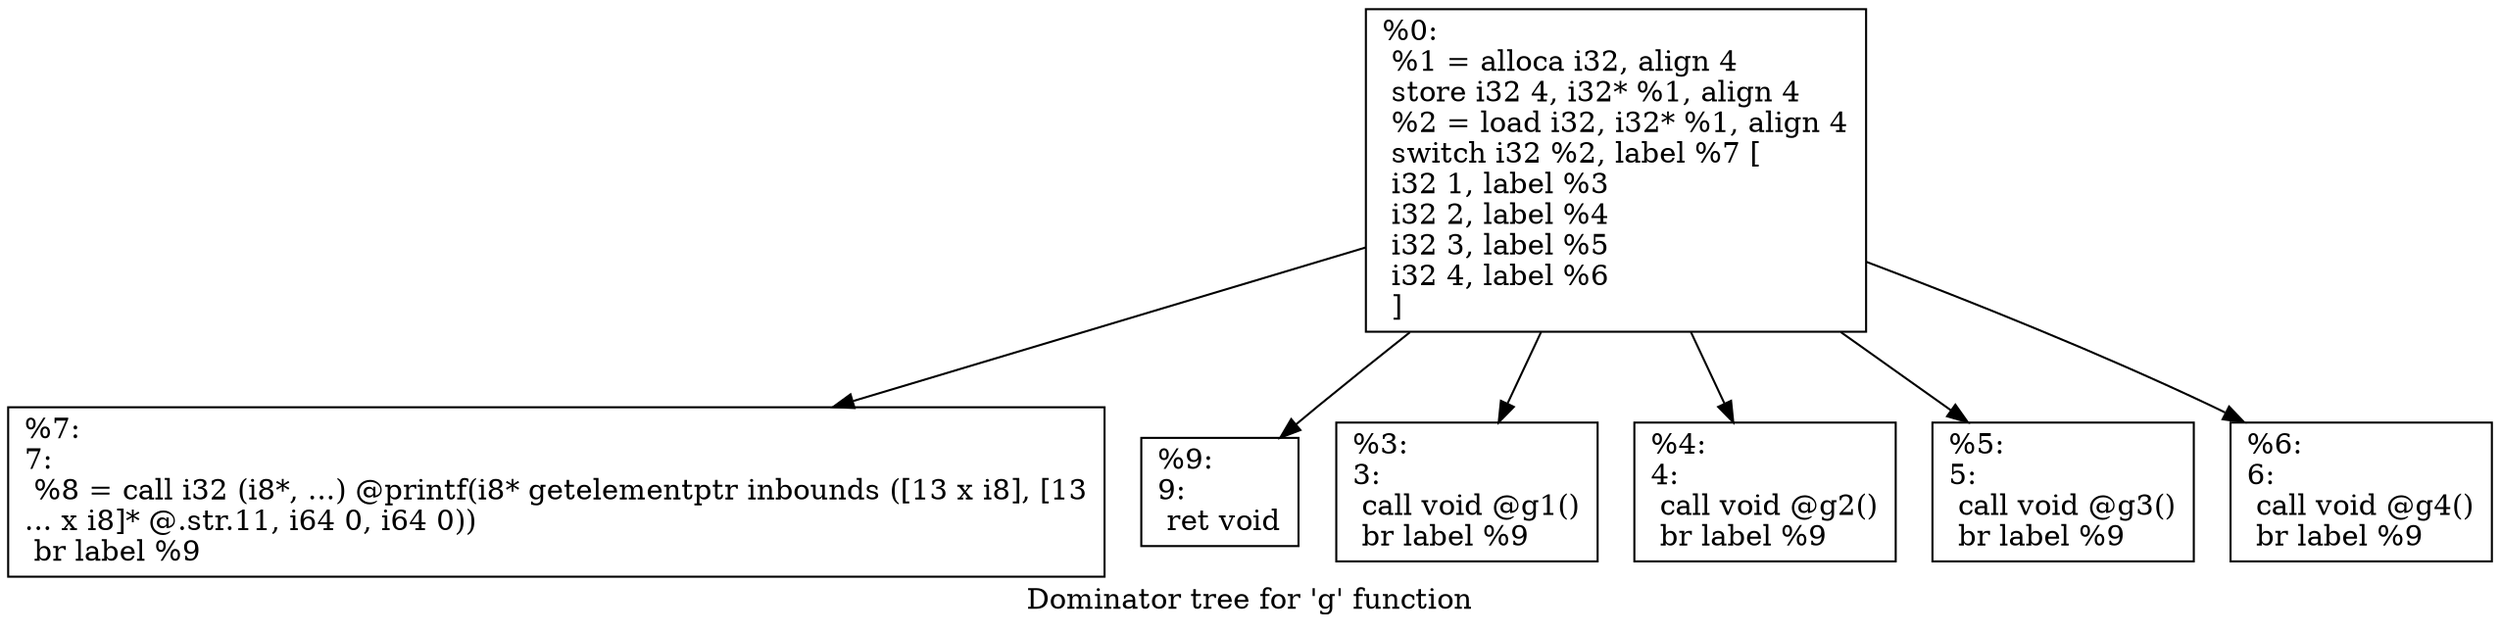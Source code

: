 digraph "Dominator tree for 'g' function" {
	label="Dominator tree for 'g' function";

	Node0x18792f0 [shape=record,label="{%0:\l  %1 = alloca i32, align 4\l  store i32 4, i32* %1, align 4\l  %2 = load i32, i32* %1, align 4\l  switch i32 %2, label %7 [\l    i32 1, label %3\l    i32 2, label %4\l    i32 3, label %5\l    i32 4, label %6\l  ]\l}"];
	Node0x18792f0 -> Node0x186e370;
	Node0x18792f0 -> Node0x1879330;
	Node0x18792f0 -> Node0x1878bd0;
	Node0x18792f0 -> Node0x1878e70;
	Node0x18792f0 -> Node0x18ca920;
	Node0x18792f0 -> Node0x18ca960;
	Node0x186e370 [shape=record,label="{%7:\l7:                                                \l  %8 = call i32 (i8*, ...) @printf(i8* getelementptr inbounds ([13 x i8], [13\l... x i8]* @.str.11, i64 0, i64 0))\l  br label %9\l}"];
	Node0x1879330 [shape=record,label="{%9:\l9:                                                \l  ret void\l}"];
	Node0x1878bd0 [shape=record,label="{%3:\l3:                                                \l  call void @g1()\l  br label %9\l}"];
	Node0x1878e70 [shape=record,label="{%4:\l4:                                                \l  call void @g2()\l  br label %9\l}"];
	Node0x18ca920 [shape=record,label="{%5:\l5:                                                \l  call void @g3()\l  br label %9\l}"];
	Node0x18ca960 [shape=record,label="{%6:\l6:                                                \l  call void @g4()\l  br label %9\l}"];
}
